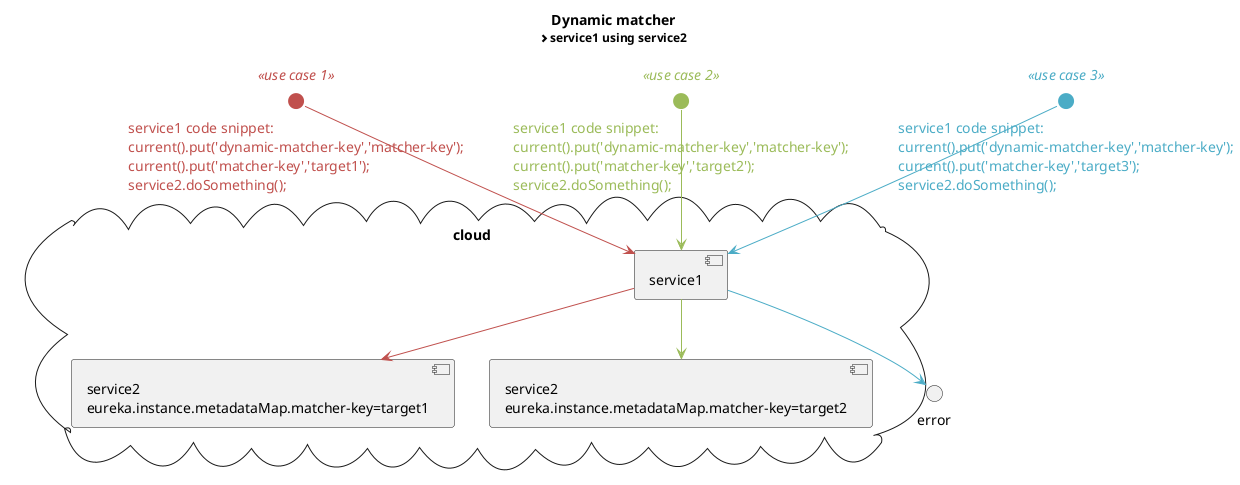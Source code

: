 @startuml
title **Dynamic matcher**\n<size:12><&chevron-right>service1 using service2
skinparam interface {
  backgroundColor<<use case 1>> #C0504D
  fontColor<<use case 1>> #C0504D
  borderColor<<use case 1>> #C0504D
  backgroundColor<<use case 2>> #9BBB59
  fontColor<<use case 2>> #9BBB59
  borderColor<<use case 2>> #9BBB59
  backgroundColor<<use case 3>> #4BACC6
  fontColor<<use case 3>> #4BACC6
  borderColor<<use case 3>> #4BACC6
}
skinparam component {
  ArrowColor<<use case 1>> #C0504D
  ArrowLollipopColor<<use case 1>> #C0504D
  ArrowFontColor<<use case 1>> #C0504D
  ArrowColor<<use case 2>> #9BBB59
  ArrowFontColor<<use case 2>> #9BBB59
  ArrowColor<<use case 3>> #4BACC6
  ArrowFontColor<<use case 3>> #4BACC6
}

cloud "cloud"{
  [service1] as service11
  component service21 [service2
    eureka.instance.metadataMap.matcher-key=target1
  ]
  component service22 [service2
    eureka.instance.metadataMap.matcher-key=target2
  ]
}

() "service1 code snippet:\ncurrent().put('dynamic-matcher-key','matcher-key');\ncurrent().put('matcher-key','target1');\nservice2.doSomething();" as request1 <<use case 1>>
request1 -down-> service11 <<use case 1>>
service11 -down-> service21 <<use case 1>>

() "service1 code snippet:\ncurrent().put('dynamic-matcher-key','matcher-key');\ncurrent().put('matcher-key','target2');\nservice2.doSomething();" as request2 <<use case 2>>
request2 -down-> service11 <<use case 2>>
service11 -down-> service22 <<use case 2>>

() "service1 code snippet:\ncurrent().put('dynamic-matcher-key','matcher-key');\ncurrent().put('matcher-key','target3');\nservice2.doSomething();" as request3 <<use case 3>>
() "error" as error
request3 -down-> service11 <<use case 3>>
service11 -down-> error <<use case 3>>
@enduml